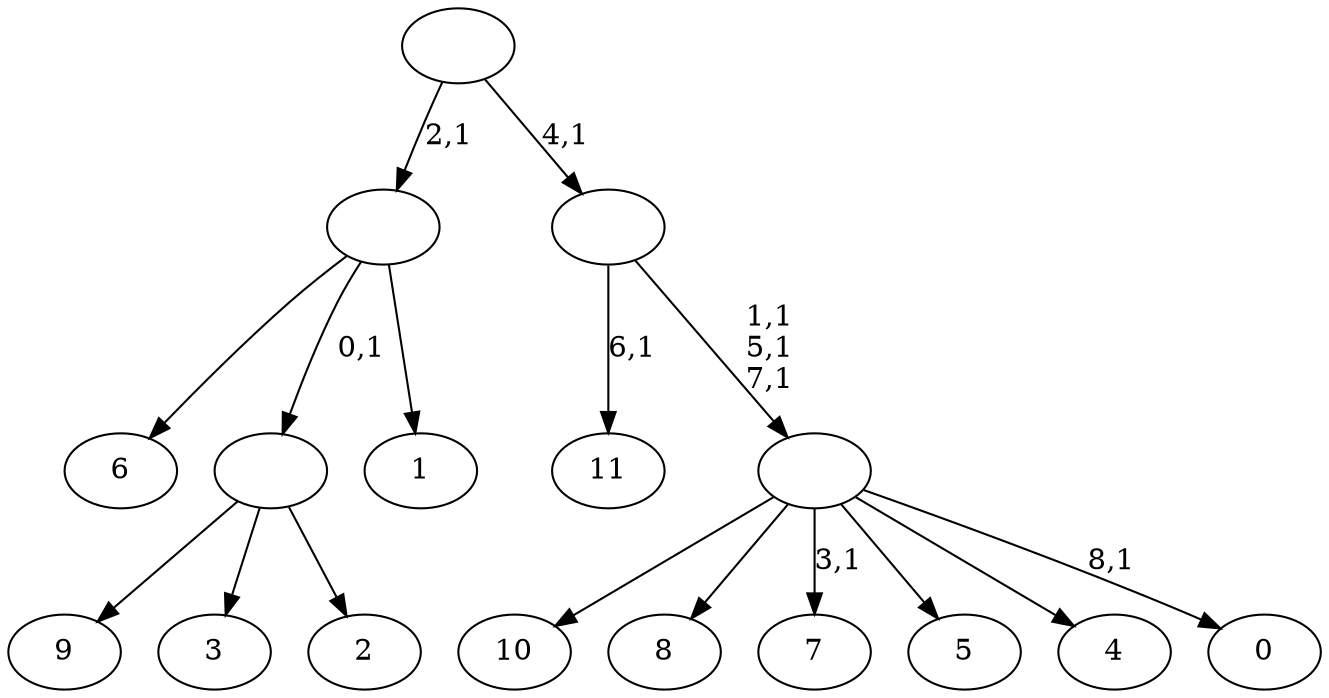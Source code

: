 digraph T {
	21 [label="11"]
	19 [label="10"]
	18 [label="9"]
	17 [label="8"]
	16 [label="7"]
	14 [label="6"]
	13 [label="5"]
	12 [label="4"]
	11 [label="3"]
	10 [label="2"]
	9 [label=""]
	8 [label="1"]
	7 [label=""]
	6 [label="0"]
	4 [label=""]
	1 [label=""]
	0 [label=""]
	9 -> 18 [label=""]
	9 -> 11 [label=""]
	9 -> 10 [label=""]
	7 -> 14 [label=""]
	7 -> 9 [label="0,1"]
	7 -> 8 [label=""]
	4 -> 6 [label="8,1"]
	4 -> 16 [label="3,1"]
	4 -> 19 [label=""]
	4 -> 17 [label=""]
	4 -> 13 [label=""]
	4 -> 12 [label=""]
	1 -> 4 [label="1,1\n5,1\n7,1"]
	1 -> 21 [label="6,1"]
	0 -> 7 [label="2,1"]
	0 -> 1 [label="4,1"]
}
